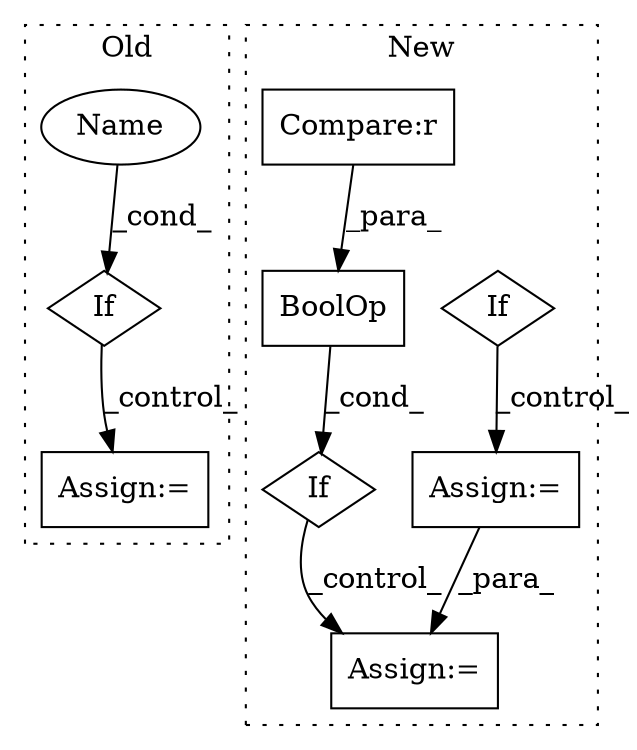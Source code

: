 digraph G {
subgraph cluster0 {
1 [label="If" a="96" s="3198,3217" l="3,14" shape="diamond"];
5 [label="Assign:=" a="68" s="3249" l="3" shape="box"];
6 [label="Name" a="87" s="3201" l="16" shape="ellipse"];
label = "Old";
style="dotted";
}
subgraph cluster1 {
2 [label="BoolOp" a="72" s="3319" l="52" shape="box"];
3 [label="If" a="96" s="3316,3371" l="3,14" shape="diamond"];
4 [label="Assign:=" a="68" s="3403" l="3" shape="box"];
7 [label="Assign:=" a="68" s="3182" l="3" shape="box"];
8 [label="If" a="96" s="3101,3156" l="3,14" shape="diamond"];
9 [label="Compare:r" a="40" s="3347" l="24" shape="box"];
label = "New";
style="dotted";
}
1 -> 5 [label="_control_"];
2 -> 3 [label="_cond_"];
3 -> 4 [label="_control_"];
6 -> 1 [label="_cond_"];
7 -> 4 [label="_para_"];
8 -> 7 [label="_control_"];
9 -> 2 [label="_para_"];
}
